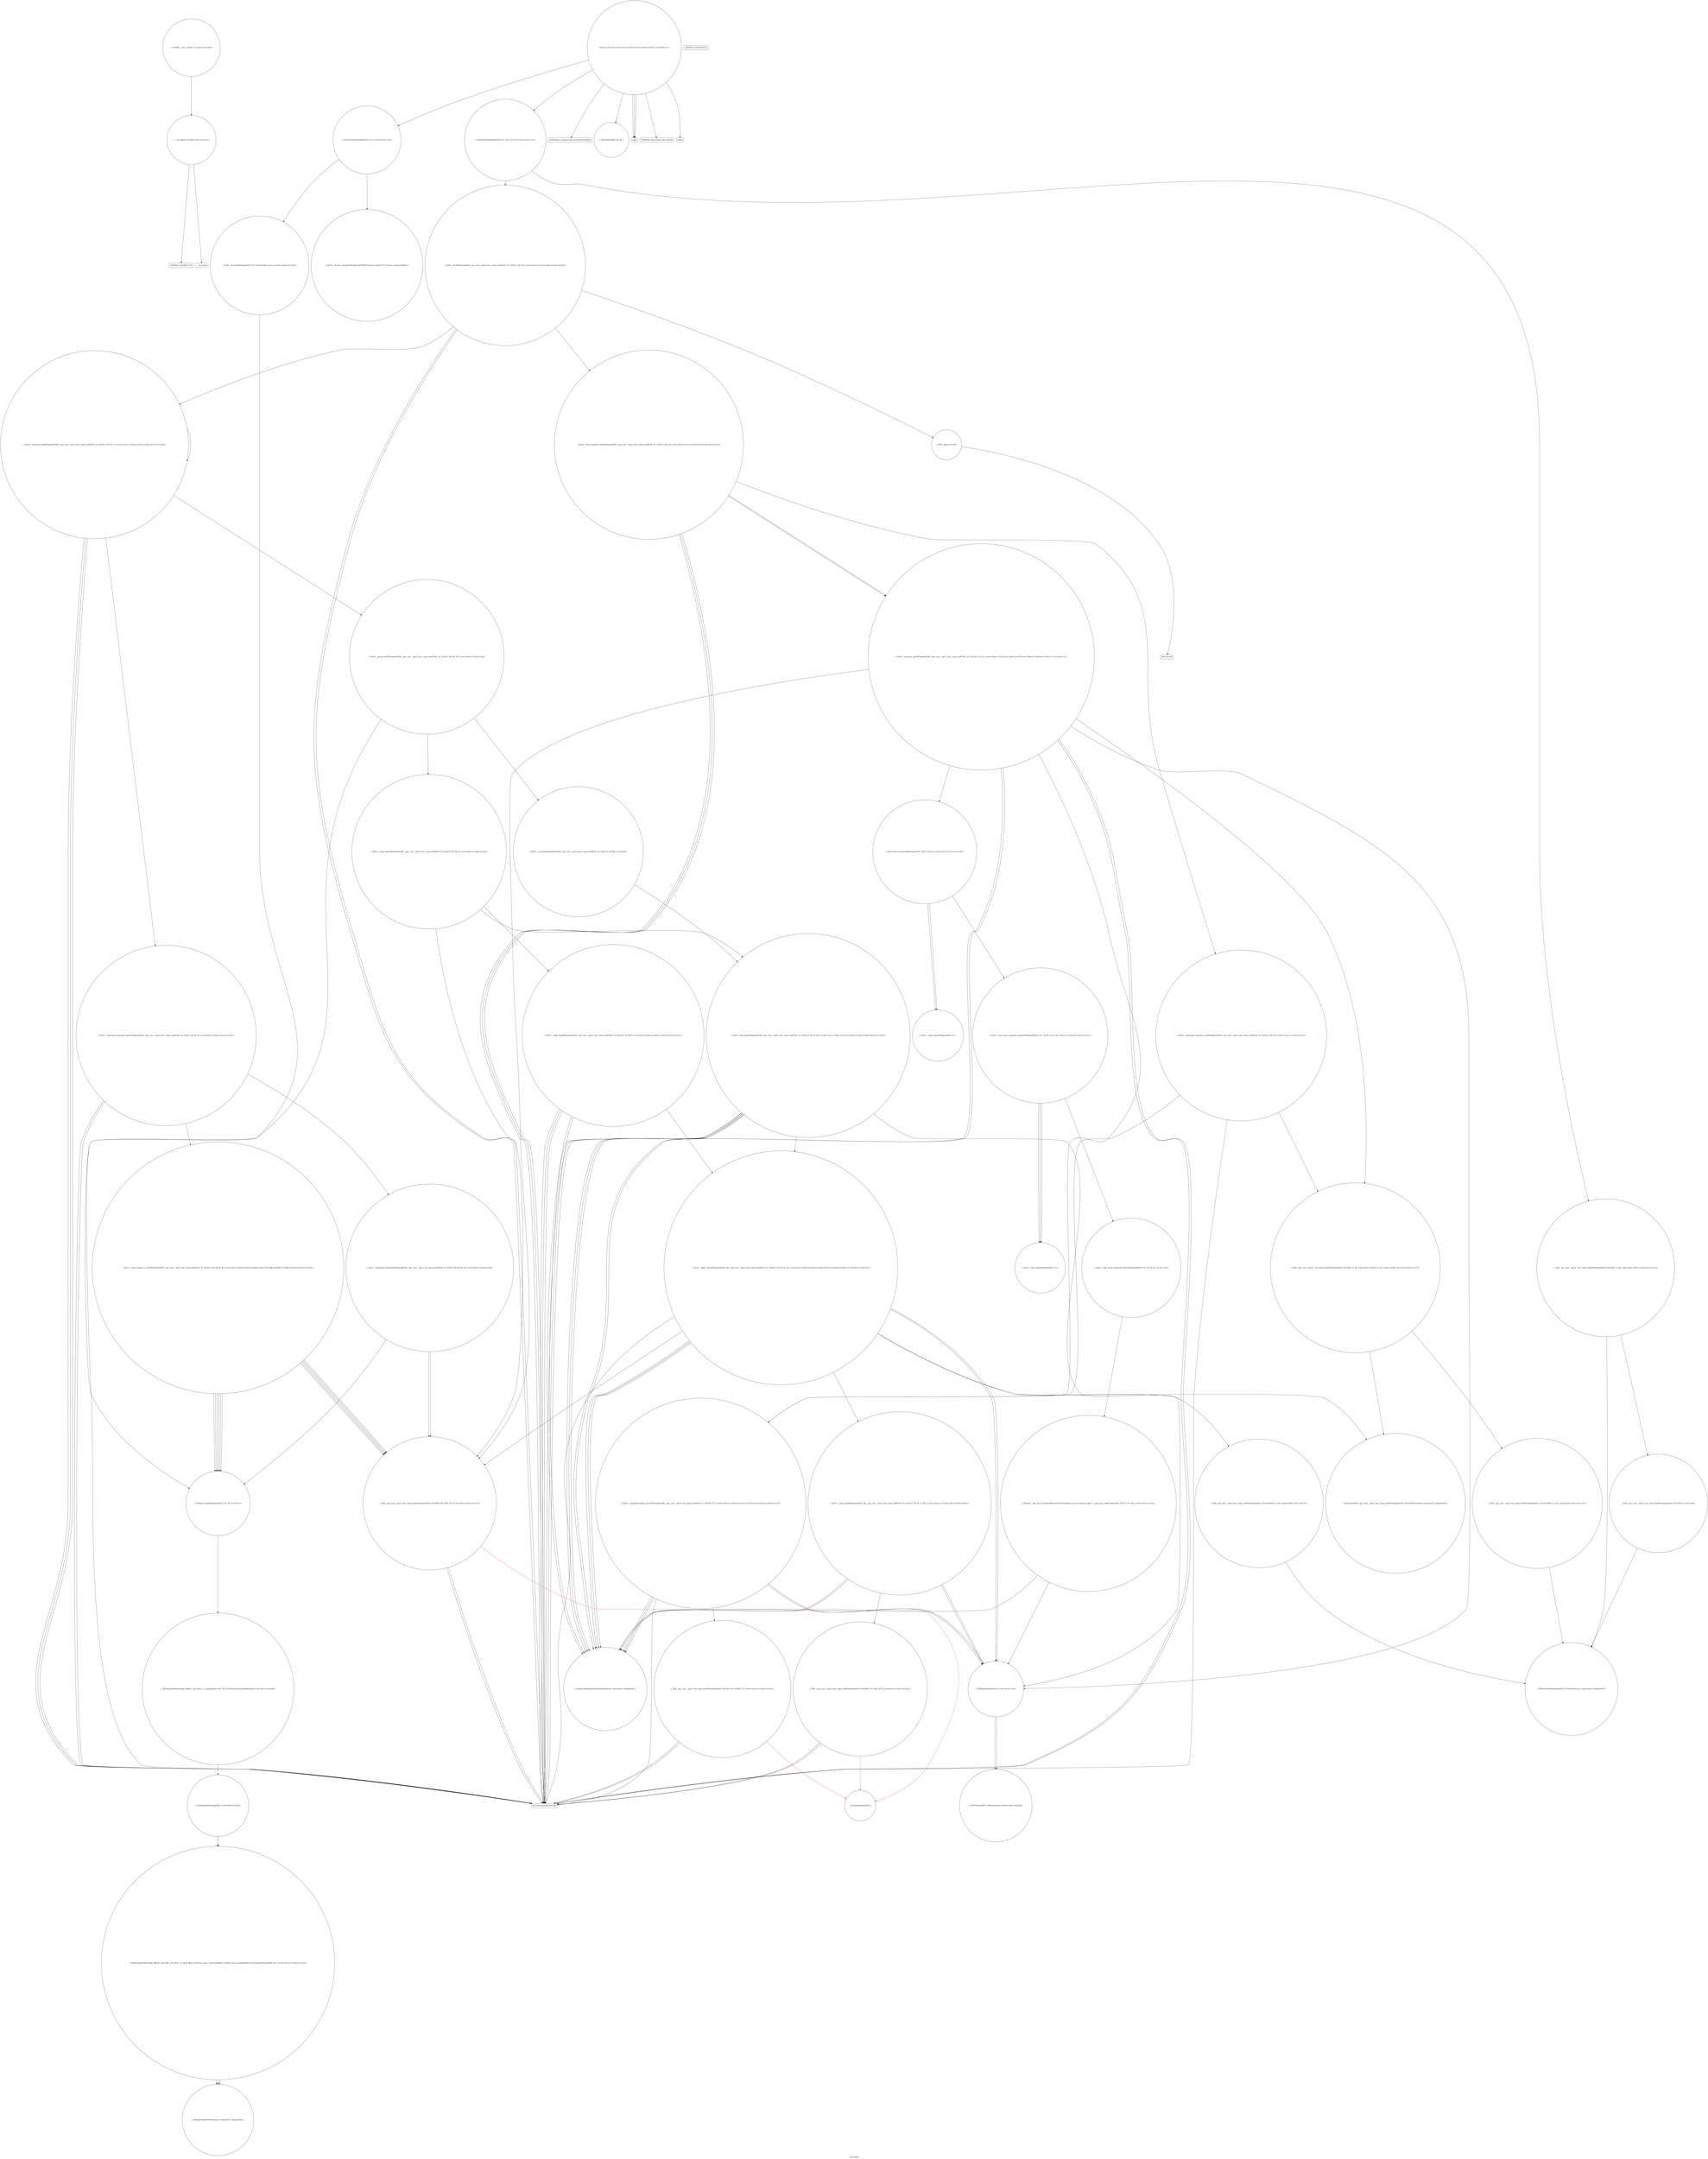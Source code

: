 digraph "Call Graph" {
	label="Call Graph";

	Node0x56022d93e5f0 [shape=record,shape=circle,label="{__cxx_global_var_init|{<s0>1|<s1>2}}"];
	Node0x56022d93e5f0:s0 -> Node0x56022d93e670[color=black];
	Node0x56022d93e5f0:s1 -> Node0x56022db13f90[color=black];
	Node0x56022db15490 [shape=record,shape=circle,label="{_ZSt13move_backwardIPSt4pairIiiES2_ET0_T_S4_S3_|{<s0>116|<s1>117|<s2>118}}"];
	Node0x56022db15490:s0 -> Node0x56022db166b0[color=black];
	Node0x56022db15490:s1 -> Node0x56022db166b0[color=black];
	Node0x56022db15490:s2 -> Node0x56022db16630[color=black];
	Node0x56022db14190 [shape=record,shape=Mrecord,label="{_ZNSt9basic_iosIcSt11char_traitsIcEE3tieEPSo}"];
	Node0x56022db16830 [shape=record,shape=circle,label="{_ZNSt20__copy_move_backwardILb1ELb0ESt26random_access_iterator_tagE13__copy_move_bIPSt4pairIiiES5_EET0_T_S7_S6_|{<s0>133|<s1>134}}"];
	Node0x56022db16830:s0 -> Node0x56022db14b10[color=black];
	Node0x56022db16830:s1 -> Node0x56022db14c10[color=black];
	Node0x56022db14510 [shape=record,shape=circle,label="{_ZN9__gnu_cxx5__ops16__iter_comp_iterIPFiSt4pairIiiES3_EEENS0_15_Iter_comp_iterIT_EES7_|{<s0>21|<s1>22}}"];
	Node0x56022db14510:s0 -> Node0x56022db14e90[color=black];
	Node0x56022db14510:s1 -> Node0x56022db169b0[color=black];
	Node0x56022db14890 [shape=record,shape=circle,label="{_ZSt13__heap_selectIPSt4pairIiiEN9__gnu_cxx5__ops15_Iter_comp_iterIPFiS1_S1_EEEEvT_S9_S9_T0_|{<s0>43|<s1>44|<s2>45}}"];
	Node0x56022db14890:s0 -> Node0x56022db14990[color=black];
	Node0x56022db14890:s1 -> Node0x56022db14a10[color=black];
	Node0x56022db14890:s2 -> Node0x56022db14a90[color=black];
	Node0x56022db14c10 [shape=record,shape=circle,label="{_ZNSt4pairIiiEaSEOS0_|{<s0>73|<s1>74}}"];
	Node0x56022db14c10:s0 -> Node0x56022db14e10[color=black];
	Node0x56022db14c10:s1 -> Node0x56022db14e10[color=black];
	Node0x56022db14f90 [shape=record,shape=circle,label="{_ZSt22__move_median_to_firstIPSt4pairIiiEN9__gnu_cxx5__ops15_Iter_comp_iterIPFiS1_S1_EEEEvT_S9_S9_S9_T0_|{<s0>83|<s1>84|<s2>85|<s3>86|<s4>87|<s5>88|<s6>89|<s7>90|<s8>91|<s9>92|<s10>93}}"];
	Node0x56022db14f90:s0 -> Node0x56022db14a10[color=black];
	Node0x56022db14f90:s1 -> Node0x56022db14a10[color=black];
	Node0x56022db14f90:s2 -> Node0x56022db15090[color=black];
	Node0x56022db14f90:s3 -> Node0x56022db14a10[color=black];
	Node0x56022db14f90:s4 -> Node0x56022db15090[color=black];
	Node0x56022db14f90:s5 -> Node0x56022db15090[color=black];
	Node0x56022db14f90:s6 -> Node0x56022db14a10[color=black];
	Node0x56022db14f90:s7 -> Node0x56022db15090[color=black];
	Node0x56022db14f90:s8 -> Node0x56022db14a10[color=black];
	Node0x56022db14f90:s9 -> Node0x56022db15090[color=black];
	Node0x56022db14f90:s10 -> Node0x56022db15090[color=black];
	Node0x56022db15310 [shape=record,shape=Mrecord,label="{llvm.ctlz.i64}"];
	Node0x56022db14010 [shape=record,shape=circle,label="{_Z3cmpSt4pairIiiES0_}"];
	Node0x56022db166b0 [shape=record,shape=circle,label="{_ZSt12__miter_baseIPSt4pairIiiEET_S3_}"];
	Node0x56022db14390 [shape=record,shape=circle,label="{_ZSt3maxIeERKT_S2_S2_}"];
	Node0x56022db16a30 [shape=record,shape=circle,label="{_ZSt9__reverseIPSt4pairIiiEEvT_S3_St26random_access_iterator_tag|{<s0>139}}"];
	Node0x56022db16a30:s0 -> Node0x56022db15090[color=black];
	Node0x56022db14710 [shape=record,shape=circle,label="{_ZSt22__final_insertion_sortIPSt4pairIiiEN9__gnu_cxx5__ops15_Iter_comp_iterIPFiS1_S1_EEEEvT_S9_T0_|{<s0>30|<s1>31|<s2>32|<s3>33|<s4>34|<s5>35}}"];
	Node0x56022db14710:s0 -> Node0x56022db14690[color=black];
	Node0x56022db14710:s1 -> Node0x56022db15390[color=black];
	Node0x56022db14710:s2 -> Node0x56022db14690[color=black];
	Node0x56022db14710:s3 -> Node0x56022db15410[color=black];
	Node0x56022db14710:s4 -> Node0x56022db14690[color=black];
	Node0x56022db14710:s5 -> Node0x56022db15390[color=black];
	Node0x56022db14a90 [shape=record,shape=circle,label="{_ZSt10__pop_heapIPSt4pairIiiEN9__gnu_cxx5__ops15_Iter_comp_iterIPFiS1_S1_EEEEvT_S9_S9_RT0_|{<s0>55|<s1>56|<s2>57|<s3>58|<s4>59|<s5>60|<s6>61|<s7>62}}"];
	Node0x56022db14a90:s0 -> Node0x56022db14b10[color=black];
	Node0x56022db14a90:s1 -> Node0x56022db14690[color=black];
	Node0x56022db14a90:s2 -> Node0x56022db14b10[color=black];
	Node0x56022db14a90:s3 -> Node0x56022db14c10[color=black];
	Node0x56022db14a90:s4 -> Node0x56022db14b10[color=black];
	Node0x56022db14a90:s5 -> Node0x56022db14690[color=black];
	Node0x56022db14a90:s6 -> Node0x56022db14690[color=black];
	Node0x56022db14a90:s7 -> Node0x56022db14b90[color=black];
	Node0x56022db14e10 [shape=record,shape=circle,label="{_ZSt7forwardIiEOT_RNSt16remove_referenceIS0_E4typeE}"];
	Node0x56022db15190 [shape=record,shape=circle,label="{_ZNSt4pairIiiE4swapERS0_|{<s0>99|<s1>100}}"];
	Node0x56022db15190:s0 -> Node0x56022db15210[color=black];
	Node0x56022db15190:s1 -> Node0x56022db15210[color=black];
	Node0x56022d93e670 [shape=record,shape=Mrecord,label="{_ZNSt8ios_base4InitC1Ev}"];
	Node0x56022db15510 [shape=record,shape=circle,label="{_ZSt25__unguarded_linear_insertIPSt4pairIiiEN9__gnu_cxx5__ops14_Val_comp_iterIPFiS1_S1_EEEEvT_T0_|{<s0>119|<s1>120|<s2>121|<s3>122|<s4>123|<s5>124|<s6>125}}"];
	Node0x56022db15510:s0 -> Node0x56022db14b10[color=black];
	Node0x56022db15510:s1 -> Node0x56022db14690[color=black];
	Node0x56022db15510:s2 -> Node0x56022db168b0[color=black];
	Node0x56022db15510:s3 -> Node0x56022db14b10[color=black];
	Node0x56022db15510:s4 -> Node0x56022db14c10[color=black];
	Node0x56022db15510:s5 -> Node0x56022db14b10[color=black];
	Node0x56022db15510:s6 -> Node0x56022db14c10[color=black];
	Node0x56022db14210 [shape=record,shape=Mrecord,label="{scanf}"];
	Node0x56022db168b0 [shape=record,shape=circle,label="{_ZN9__gnu_cxx5__ops14_Val_comp_iterIPFiSt4pairIiiES3_EEclIS3_PS3_EEbRT_T0_|{<s0>135|<s1>136|<s2>142}}"];
	Node0x56022db168b0:s0 -> Node0x56022db14690[color=black];
	Node0x56022db168b0:s1 -> Node0x56022db14690[color=black];
	Node0x56022db168b0:s2 -> Node0x56022db14010[color=red];
	Node0x56022db14590 [shape=record,shape=circle,label="{_ZSt16__introsort_loopIPSt4pairIiiElN9__gnu_cxx5__ops15_Iter_comp_iterIPFiS1_S1_EEEEvT_S9_T0_T1_|{<s0>23|<s1>24|<s2>25|<s3>26|<s4>27|<s5>28}}"];
	Node0x56022db14590:s0 -> Node0x56022db14690[color=black];
	Node0x56022db14590:s1 -> Node0x56022db14790[color=black];
	Node0x56022db14590:s2 -> Node0x56022db14690[color=black];
	Node0x56022db14590:s3 -> Node0x56022db14810[color=black];
	Node0x56022db14590:s4 -> Node0x56022db14690[color=black];
	Node0x56022db14590:s5 -> Node0x56022db14590[color=black];
	Node0x56022db14910 [shape=record,shape=circle,label="{_ZSt11__sort_heapIPSt4pairIiiEN9__gnu_cxx5__ops15_Iter_comp_iterIPFiS1_S1_EEEEvT_S9_RT0_|{<s0>46}}"];
	Node0x56022db14910:s0 -> Node0x56022db14a90[color=black];
	Node0x56022db14c90 [shape=record,shape=circle,label="{_ZSt4moveIRN9__gnu_cxx5__ops15_Iter_comp_iterIPFiSt4pairIiiES4_EEEEONSt16remove_referenceIT_E4typeEOSA_}"];
	Node0x56022db15010 [shape=record,shape=circle,label="{_ZSt21__unguarded_partitionIPSt4pairIiiEN9__gnu_cxx5__ops15_Iter_comp_iterIPFiS1_S1_EEEET_S9_S9_S9_T0_|{<s0>94|<s1>95|<s2>96}}"];
	Node0x56022db15010:s0 -> Node0x56022db14a10[color=black];
	Node0x56022db15010:s1 -> Node0x56022db14a10[color=black];
	Node0x56022db15010:s2 -> Node0x56022db15090[color=black];
	Node0x56022db15390 [shape=record,shape=circle,label="{_ZSt16__insertion_sortIPSt4pairIiiEN9__gnu_cxx5__ops15_Iter_comp_iterIPFiS1_S1_EEEEvT_S9_T0_|{<s0>104|<s1>105|<s2>106|<s3>107|<s4>108|<s5>109|<s6>110|<s7>111|<s8>112}}"];
	Node0x56022db15390:s0 -> Node0x56022db14a10[color=black];
	Node0x56022db15390:s1 -> Node0x56022db14b10[color=black];
	Node0x56022db15390:s2 -> Node0x56022db14690[color=black];
	Node0x56022db15390:s3 -> Node0x56022db15490[color=black];
	Node0x56022db15390:s4 -> Node0x56022db14b10[color=black];
	Node0x56022db15390:s5 -> Node0x56022db14c10[color=black];
	Node0x56022db15390:s6 -> Node0x56022db14690[color=black];
	Node0x56022db15390:s7 -> Node0x56022db15590[color=black];
	Node0x56022db15390:s8 -> Node0x56022db15510[color=black];
	Node0x56022db14090 [shape=record,shape=circle,label="{main|{<s0>3|<s1>4|<s2>5|<s3>6|<s4>7|<s5>8|<s6>9|<s7>10|<s8>11}}"];
	Node0x56022db14090:s0 -> Node0x56022db14110[color=black];
	Node0x56022db14090:s1 -> Node0x56022db14190[color=black];
	Node0x56022db14090:s2 -> Node0x56022db14210[color=black];
	Node0x56022db14090:s3 -> Node0x56022db14210[color=black];
	Node0x56022db14090:s4 -> Node0x56022db14210[color=black];
	Node0x56022db14090:s5 -> Node0x56022db14290[color=black];
	Node0x56022db14090:s6 -> Node0x56022db14310[color=black];
	Node0x56022db14090:s7 -> Node0x56022db14390[color=black];
	Node0x56022db14090:s8 -> Node0x56022db14410[color=black];
	Node0x56022db16730 [shape=record,shape=circle,label="{_ZSt22__copy_move_backward_aILb1EPSt4pairIiiES2_ET1_T0_S4_S3_|{<s0>132}}"];
	Node0x56022db16730:s0 -> Node0x56022db16830[color=black];
	Node0x56022db14410 [shape=record,shape=Mrecord,label="{printf}"];
	Node0x56022db16ab0 [shape=record,shape=circle,label="{_ZSt19__iterator_categoryIPSt4pairIiiEENSt15iterator_traitsIT_E17iterator_categoryERKS4_}"];
	Node0x56022db14790 [shape=record,shape=circle,label="{_ZSt14__partial_sortIPSt4pairIiiEN9__gnu_cxx5__ops15_Iter_comp_iterIPFiS1_S1_EEEEvT_S9_S9_T0_|{<s0>36|<s1>37|<s2>38}}"];
	Node0x56022db14790:s0 -> Node0x56022db14690[color=black];
	Node0x56022db14790:s1 -> Node0x56022db14890[color=black];
	Node0x56022db14790:s2 -> Node0x56022db14910[color=black];
	Node0x56022db14b10 [shape=record,shape=circle,label="{_ZSt4moveIRSt4pairIiiEEONSt16remove_referenceIT_E4typeEOS4_}"];
	Node0x56022db14e90 [shape=record,shape=circle,label="{_ZSt4moveIRPFiSt4pairIiiES1_EEONSt16remove_referenceIT_E4typeEOS6_}"];
	Node0x56022db15210 [shape=record,shape=circle,label="{_ZSt4swapIiENSt9enable_ifIXsr6__and_ISt6__not_ISt15__is_tuple_likeIT_EESt21is_move_constructibleIS3_ESt18is_move_assignableIS3_EEE5valueEvE4typeERS3_SC_|{<s0>101|<s1>102|<s2>103}}"];
	Node0x56022db15210:s0 -> Node0x56022db15290[color=black];
	Node0x56022db15210:s1 -> Node0x56022db15290[color=black];
	Node0x56022db15210:s2 -> Node0x56022db15290[color=black];
	Node0x56022db13f10 [shape=record,shape=Mrecord,label="{_ZNSt8ios_base4InitD1Ev}"];
	Node0x56022db15590 [shape=record,shape=circle,label="{_ZN9__gnu_cxx5__ops15__val_comp_iterIPFiSt4pairIiiES3_EEENS0_14_Val_comp_iterIT_EENS0_15_Iter_comp_iterIS7_EE|{<s0>126|<s1>127}}"];
	Node0x56022db15590:s0 -> Node0x56022db14c90[color=black];
	Node0x56022db15590:s1 -> Node0x56022db16930[color=black];
	Node0x56022db14290 [shape=record,shape=circle,label="{_ZSt4sortIPSt4pairIiiEPFiS1_S1_EEvT_S5_T0_|{<s0>12|<s1>13}}"];
	Node0x56022db14290:s0 -> Node0x56022db14510[color=black];
	Node0x56022db14290:s1 -> Node0x56022db14490[color=black];
	Node0x56022db16930 [shape=record,shape=circle,label="{_ZN9__gnu_cxx5__ops14_Val_comp_iterIPFiSt4pairIiiES3_EEC2EONS0_15_Iter_comp_iterIS5_EE|{<s0>137}}"];
	Node0x56022db16930:s0 -> Node0x56022db14e90[color=black];
	Node0x56022db14610 [shape=record,shape=circle,label="{_ZSt4__lgl|{<s0>29}}"];
	Node0x56022db14610:s0 -> Node0x56022db15310[color=black];
	Node0x56022db14990 [shape=record,shape=circle,label="{_ZSt11__make_heapIPSt4pairIiiEN9__gnu_cxx5__ops15_Iter_comp_iterIPFiS1_S1_EEEEvT_S9_RT0_|{<s0>47|<s1>48|<s2>49|<s3>50|<s4>51|<s5>52}}"];
	Node0x56022db14990:s0 -> Node0x56022db14b10[color=black];
	Node0x56022db14990:s1 -> Node0x56022db14690[color=black];
	Node0x56022db14990:s2 -> Node0x56022db14b10[color=black];
	Node0x56022db14990:s3 -> Node0x56022db14690[color=black];
	Node0x56022db14990:s4 -> Node0x56022db14690[color=black];
	Node0x56022db14990:s5 -> Node0x56022db14b90[color=black];
	Node0x56022db14d10 [shape=record,shape=circle,label="{_ZN9__gnu_cxx5__ops14_Iter_comp_valIPFiSt4pairIiiES3_EEC2EONS0_15_Iter_comp_iterIS5_EE|{<s0>75}}"];
	Node0x56022db14d10:s0 -> Node0x56022db14e90[color=black];
	Node0x56022db15090 [shape=record,shape=circle,label="{_ZSt9iter_swapIPSt4pairIiiES2_EvT_T0_|{<s0>97}}"];
	Node0x56022db15090:s0 -> Node0x56022db15110[color=black];
	Node0x56022db15410 [shape=record,shape=circle,label="{_ZSt26__unguarded_insertion_sortIPSt4pairIiiEN9__gnu_cxx5__ops15_Iter_comp_iterIPFiS1_S1_EEEEvT_S9_T0_|{<s0>113|<s1>114|<s2>115}}"];
	Node0x56022db15410:s0 -> Node0x56022db14690[color=black];
	Node0x56022db15410:s1 -> Node0x56022db15590[color=black];
	Node0x56022db15410:s2 -> Node0x56022db15510[color=black];
	Node0x56022db14110 [shape=record,shape=Mrecord,label="{_ZNSt8ios_base15sync_with_stdioEb}"];
	Node0x56022db167b0 [shape=record,shape=circle,label="{_ZSt12__niter_baseIPSt4pairIiiEET_S3_}"];
	Node0x56022db14490 [shape=record,shape=circle,label="{_ZSt6__sortIPSt4pairIiiEN9__gnu_cxx5__ops15_Iter_comp_iterIPFiS1_S1_EEEEvT_S9_T0_|{<s0>16|<s1>17|<s2>18|<s3>19|<s4>20}}"];
	Node0x56022db14490:s0 -> Node0x56022db14610[color=black];
	Node0x56022db14490:s1 -> Node0x56022db14690[color=black];
	Node0x56022db14490:s2 -> Node0x56022db14590[color=black];
	Node0x56022db14490:s3 -> Node0x56022db14690[color=black];
	Node0x56022db14490:s4 -> Node0x56022db14710[color=black];
	Node0x56022db16b30 [shape=record,shape=circle,label="{_GLOBAL__sub_I_Tehnar_0_0.cpp|{<s0>140}}"];
	Node0x56022db16b30:s0 -> Node0x56022d93e5f0[color=black];
	Node0x56022db14810 [shape=record,shape=circle,label="{_ZSt27__unguarded_partition_pivotIPSt4pairIiiEN9__gnu_cxx5__ops15_Iter_comp_iterIPFiS1_S1_EEEET_S9_S9_T0_|{<s0>39|<s1>40|<s2>41|<s3>42}}"];
	Node0x56022db14810:s0 -> Node0x56022db14690[color=black];
	Node0x56022db14810:s1 -> Node0x56022db14f90[color=black];
	Node0x56022db14810:s2 -> Node0x56022db14690[color=black];
	Node0x56022db14810:s3 -> Node0x56022db15010[color=black];
	Node0x56022db14b90 [shape=record,shape=circle,label="{_ZSt13__adjust_heapIPSt4pairIiiElS1_N9__gnu_cxx5__ops15_Iter_comp_iterIPFiS1_S1_EEEEvT_T0_SA_T1_T2_|{<s0>63|<s1>64|<s2>65|<s3>66|<s4>67|<s5>68|<s6>69|<s7>70|<s8>71|<s9>72}}"];
	Node0x56022db14b90:s0 -> Node0x56022db14a10[color=black];
	Node0x56022db14b90:s1 -> Node0x56022db14b10[color=black];
	Node0x56022db14b90:s2 -> Node0x56022db14c10[color=black];
	Node0x56022db14b90:s3 -> Node0x56022db14b10[color=black];
	Node0x56022db14b90:s4 -> Node0x56022db14c10[color=black];
	Node0x56022db14b90:s5 -> Node0x56022db14c90[color=black];
	Node0x56022db14b90:s6 -> Node0x56022db14d10[color=black];
	Node0x56022db14b90:s7 -> Node0x56022db14b10[color=black];
	Node0x56022db14b90:s8 -> Node0x56022db14690[color=black];
	Node0x56022db14b90:s9 -> Node0x56022db14d90[color=black];
	Node0x56022db14f10 [shape=record,shape=circle,label="{_ZN9__gnu_cxx5__ops14_Iter_comp_valIPFiSt4pairIiiES3_EEclIPS3_S3_EEbT_RT0_|{<s0>81|<s1>82|<s2>143}}"];
	Node0x56022db14f10:s0 -> Node0x56022db14690[color=black];
	Node0x56022db14f10:s1 -> Node0x56022db14690[color=black];
	Node0x56022db14f10:s2 -> Node0x56022db14010[color=red];
	Node0x56022db15290 [shape=record,shape=circle,label="{_ZSt4moveIRiEONSt16remove_referenceIT_E4typeEOS2_}"];
	Node0x56022db13f90 [shape=record,shape=Mrecord,label="{__cxa_atexit}"];
	Node0x56022db16630 [shape=record,shape=circle,label="{_ZSt23__copy_move_backward_a2ILb1EPSt4pairIiiES2_ET1_T0_S4_S3_|{<s0>128|<s1>129|<s2>130|<s3>131}}"];
	Node0x56022db16630:s0 -> Node0x56022db167b0[color=black];
	Node0x56022db16630:s1 -> Node0x56022db167b0[color=black];
	Node0x56022db16630:s2 -> Node0x56022db167b0[color=black];
	Node0x56022db16630:s3 -> Node0x56022db16730[color=black];
	Node0x56022db14310 [shape=record,shape=circle,label="{_ZSt7reverseIPSt4pairIiiEEvT_S3_|{<s0>14|<s1>15}}"];
	Node0x56022db14310:s0 -> Node0x56022db16ab0[color=black];
	Node0x56022db14310:s1 -> Node0x56022db16a30[color=black];
	Node0x56022db169b0 [shape=record,shape=circle,label="{_ZN9__gnu_cxx5__ops15_Iter_comp_iterIPFiSt4pairIiiES3_EEC2ES5_|{<s0>138}}"];
	Node0x56022db169b0:s0 -> Node0x56022db14e90[color=black];
	Node0x56022db14690 [shape=record,shape=Mrecord,label="{llvm.memcpy.p0i8.p0i8.i64}"];
	Node0x56022db14a10 [shape=record,shape=circle,label="{_ZN9__gnu_cxx5__ops15_Iter_comp_iterIPFiSt4pairIiiES3_EEclIPS3_S8_EEbT_T0_|{<s0>53|<s1>54|<s2>141}}"];
	Node0x56022db14a10:s0 -> Node0x56022db14690[color=black];
	Node0x56022db14a10:s1 -> Node0x56022db14690[color=black];
	Node0x56022db14a10:s2 -> Node0x56022db14010[color=red];
	Node0x56022db14d90 [shape=record,shape=circle,label="{_ZSt11__push_heapIPSt4pairIiiElS1_N9__gnu_cxx5__ops14_Iter_comp_valIPFiS1_S1_EEEEvT_T0_SA_T1_RT2_|{<s0>76|<s1>77|<s2>78|<s3>79|<s4>80}}"];
	Node0x56022db14d90:s0 -> Node0x56022db14f10[color=black];
	Node0x56022db14d90:s1 -> Node0x56022db14b10[color=black];
	Node0x56022db14d90:s2 -> Node0x56022db14c10[color=black];
	Node0x56022db14d90:s3 -> Node0x56022db14b10[color=black];
	Node0x56022db14d90:s4 -> Node0x56022db14c10[color=black];
	Node0x56022db15110 [shape=record,shape=circle,label="{_ZSt4swapIiiENSt9enable_ifIXsr6__and_ISt14__is_swappableIT_ES1_IT0_EEE5valueEvE4typeERSt4pairIS2_S4_ESA_|{<s0>98}}"];
	Node0x56022db15110:s0 -> Node0x56022db15190[color=black];
}

